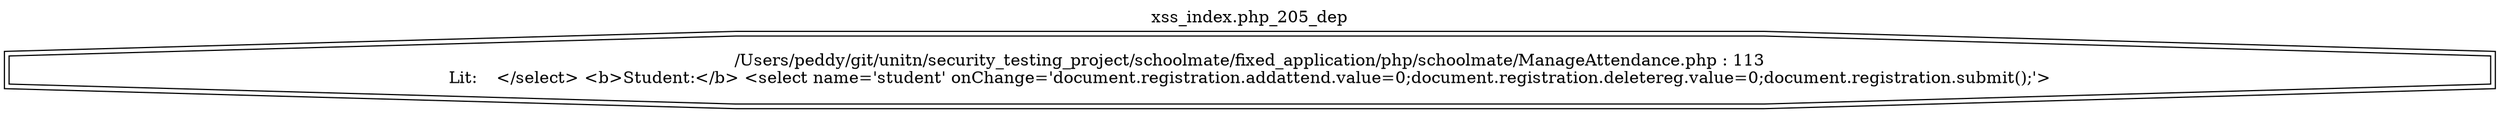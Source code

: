 digraph cfg {
  label="xss_index.php_205_dep";
  labelloc=t;
  n1 [shape=doubleoctagon, label="/Users/peddy/git/unitn/security_testing_project/schoolmate/fixed_application/php/schoolmate/ManageAttendance.php : 113\nLit: 	 </select> <b>Student:</b> <select name='student' onChange='document.registration.addattend.value=0;document.registration.deletereg.value=0;document.registration.submit();'>\n"];
}
